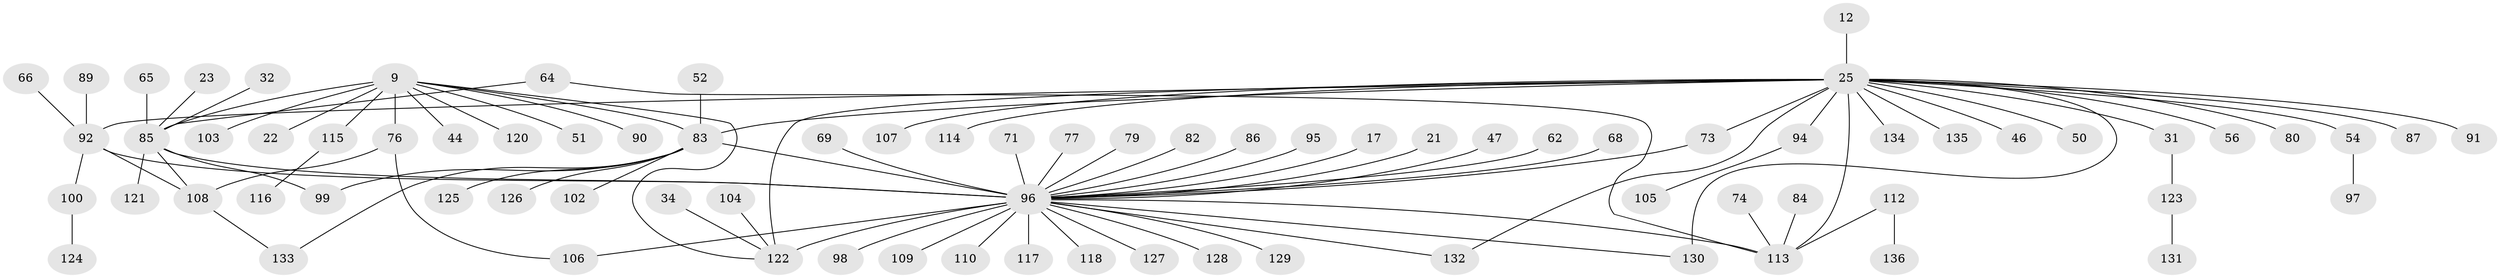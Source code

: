 // original degree distribution, {11: 0.007352941176470588, 14: 0.007352941176470588, 13: 0.007352941176470588, 4: 0.051470588235294115, 15: 0.007352941176470588, 2: 0.22794117647058823, 26: 0.007352941176470588, 5: 0.029411764705882353, 6: 0.022058823529411766, 16: 0.007352941176470588, 8: 0.014705882352941176, 1: 0.4632352941176471, 10: 0.007352941176470588, 3: 0.1323529411764706, 12: 0.007352941176470588}
// Generated by graph-tools (version 1.1) at 2025/50/03/04/25 21:50:11]
// undirected, 81 vertices, 94 edges
graph export_dot {
graph [start="1"]
  node [color=gray90,style=filled];
  9 [super="+2"];
  12;
  17;
  21;
  22;
  23;
  25 [super="+7"];
  31;
  32;
  34;
  44;
  46;
  47;
  50;
  51;
  52;
  54 [super="+27"];
  56;
  62;
  64;
  65;
  66;
  68;
  69;
  71;
  73;
  74 [super="+63"];
  76;
  77;
  79 [super="+67"];
  80;
  82;
  83 [super="+8+40+3"];
  84;
  85 [super="+53"];
  86;
  87;
  89;
  90;
  91;
  92 [super="+19+58+6"];
  94 [super="+81"];
  95 [super="+49"];
  96 [super="+11+5+75+29"];
  97 [super="+35"];
  98;
  99 [super="+48"];
  100;
  102 [super="+33"];
  103;
  104 [super="+93"];
  105;
  106;
  107;
  108 [super="+42"];
  109;
  110 [super="+60"];
  112;
  113 [super="+43+61"];
  114;
  115 [super="+15+20"];
  116;
  117;
  118;
  120;
  121 [super="+37"];
  122 [super="+111"];
  123;
  124;
  125;
  126;
  127;
  128;
  129;
  130 [super="+70"];
  131;
  132 [super="+55"];
  133 [super="+41+119"];
  134;
  135 [super="+101"];
  136;
  9 -- 22;
  9 -- 51;
  9 -- 76 [weight=2];
  9 -- 85 [weight=4];
  9 -- 103;
  9 -- 44;
  9 -- 120;
  9 -- 90;
  9 -- 83 [weight=3];
  9 -- 115;
  9 -- 122;
  12 -- 25;
  17 -- 96;
  21 -- 96;
  23 -- 85;
  25 -- 31 [weight=2];
  25 -- 56;
  25 -- 73;
  25 -- 83 [weight=4];
  25 -- 132;
  25 -- 134;
  25 -- 130 [weight=2];
  25 -- 135 [weight=2];
  25 -- 80;
  25 -- 87;
  25 -- 91;
  25 -- 107;
  25 -- 46;
  25 -- 113 [weight=4];
  25 -- 50;
  25 -- 114;
  25 -- 54 [weight=2];
  25 -- 92 [weight=2];
  25 -- 122 [weight=4];
  25 -- 94;
  31 -- 123;
  32 -- 85;
  34 -- 122;
  47 -- 96;
  52 -- 83;
  54 -- 97;
  62 -- 96;
  64 -- 85;
  64 -- 113;
  65 -- 85;
  66 -- 92;
  68 -- 96;
  69 -- 96;
  71 -- 96;
  73 -- 96;
  74 -- 113;
  76 -- 106;
  76 -- 108;
  77 -- 96;
  79 -- 96;
  82 -- 96;
  83 -- 126;
  83 -- 96 [weight=6];
  83 -- 125;
  83 -- 102;
  83 -- 99;
  83 -- 133;
  84 -- 113;
  85 -- 96 [weight=2];
  85 -- 108 [weight=2];
  85 -- 99;
  85 -- 121;
  86 -- 96;
  89 -- 92;
  92 -- 108;
  92 -- 100;
  92 -- 96 [weight=4];
  94 -- 105;
  95 -- 96;
  96 -- 127;
  96 -- 128;
  96 -- 130;
  96 -- 109;
  96 -- 117;
  96 -- 118;
  96 -- 113 [weight=4];
  96 -- 129;
  96 -- 98;
  96 -- 106;
  96 -- 122 [weight=3];
  96 -- 132;
  96 -- 110;
  100 -- 124;
  104 -- 122;
  108 -- 133;
  112 -- 136;
  112 -- 113;
  115 -- 116;
  123 -- 131;
}
